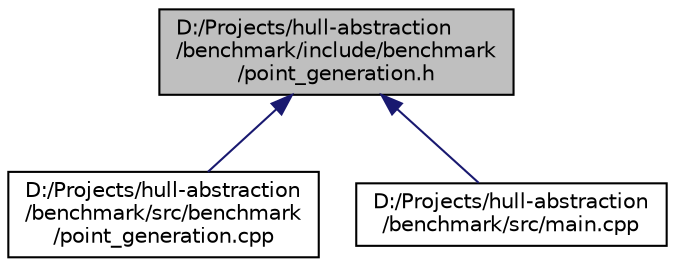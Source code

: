 digraph "D:/Projects/hull-abstraction/benchmark/include/benchmark/point_generation.h"
{
 // INTERACTIVE_SVG=YES
 // LATEX_PDF_SIZE
  edge [fontname="Helvetica",fontsize="10",labelfontname="Helvetica",labelfontsize="10"];
  node [fontname="Helvetica",fontsize="10",shape=record];
  Node1 [label="D:/Projects/hull-abstraction\l/benchmark/include/benchmark\l/point_generation.h",height=0.2,width=0.4,color="black", fillcolor="grey75", style="filled", fontcolor="black",tooltip=" "];
  Node1 -> Node2 [dir="back",color="midnightblue",fontsize="10",style="solid",fontname="Helvetica"];
  Node2 [label="D:/Projects/hull-abstraction\l/benchmark/src/benchmark\l/point_generation.cpp",height=0.2,width=0.4,color="black", fillcolor="white", style="filled",URL="$benchmark_2src_2benchmark_2point__generation_8cpp.html",tooltip=" "];
  Node1 -> Node3 [dir="back",color="midnightblue",fontsize="10",style="solid",fontname="Helvetica"];
  Node3 [label="D:/Projects/hull-abstraction\l/benchmark/src/main.cpp",height=0.2,width=0.4,color="black", fillcolor="white", style="filled",URL="$main_8cpp.html",tooltip=" "];
}
